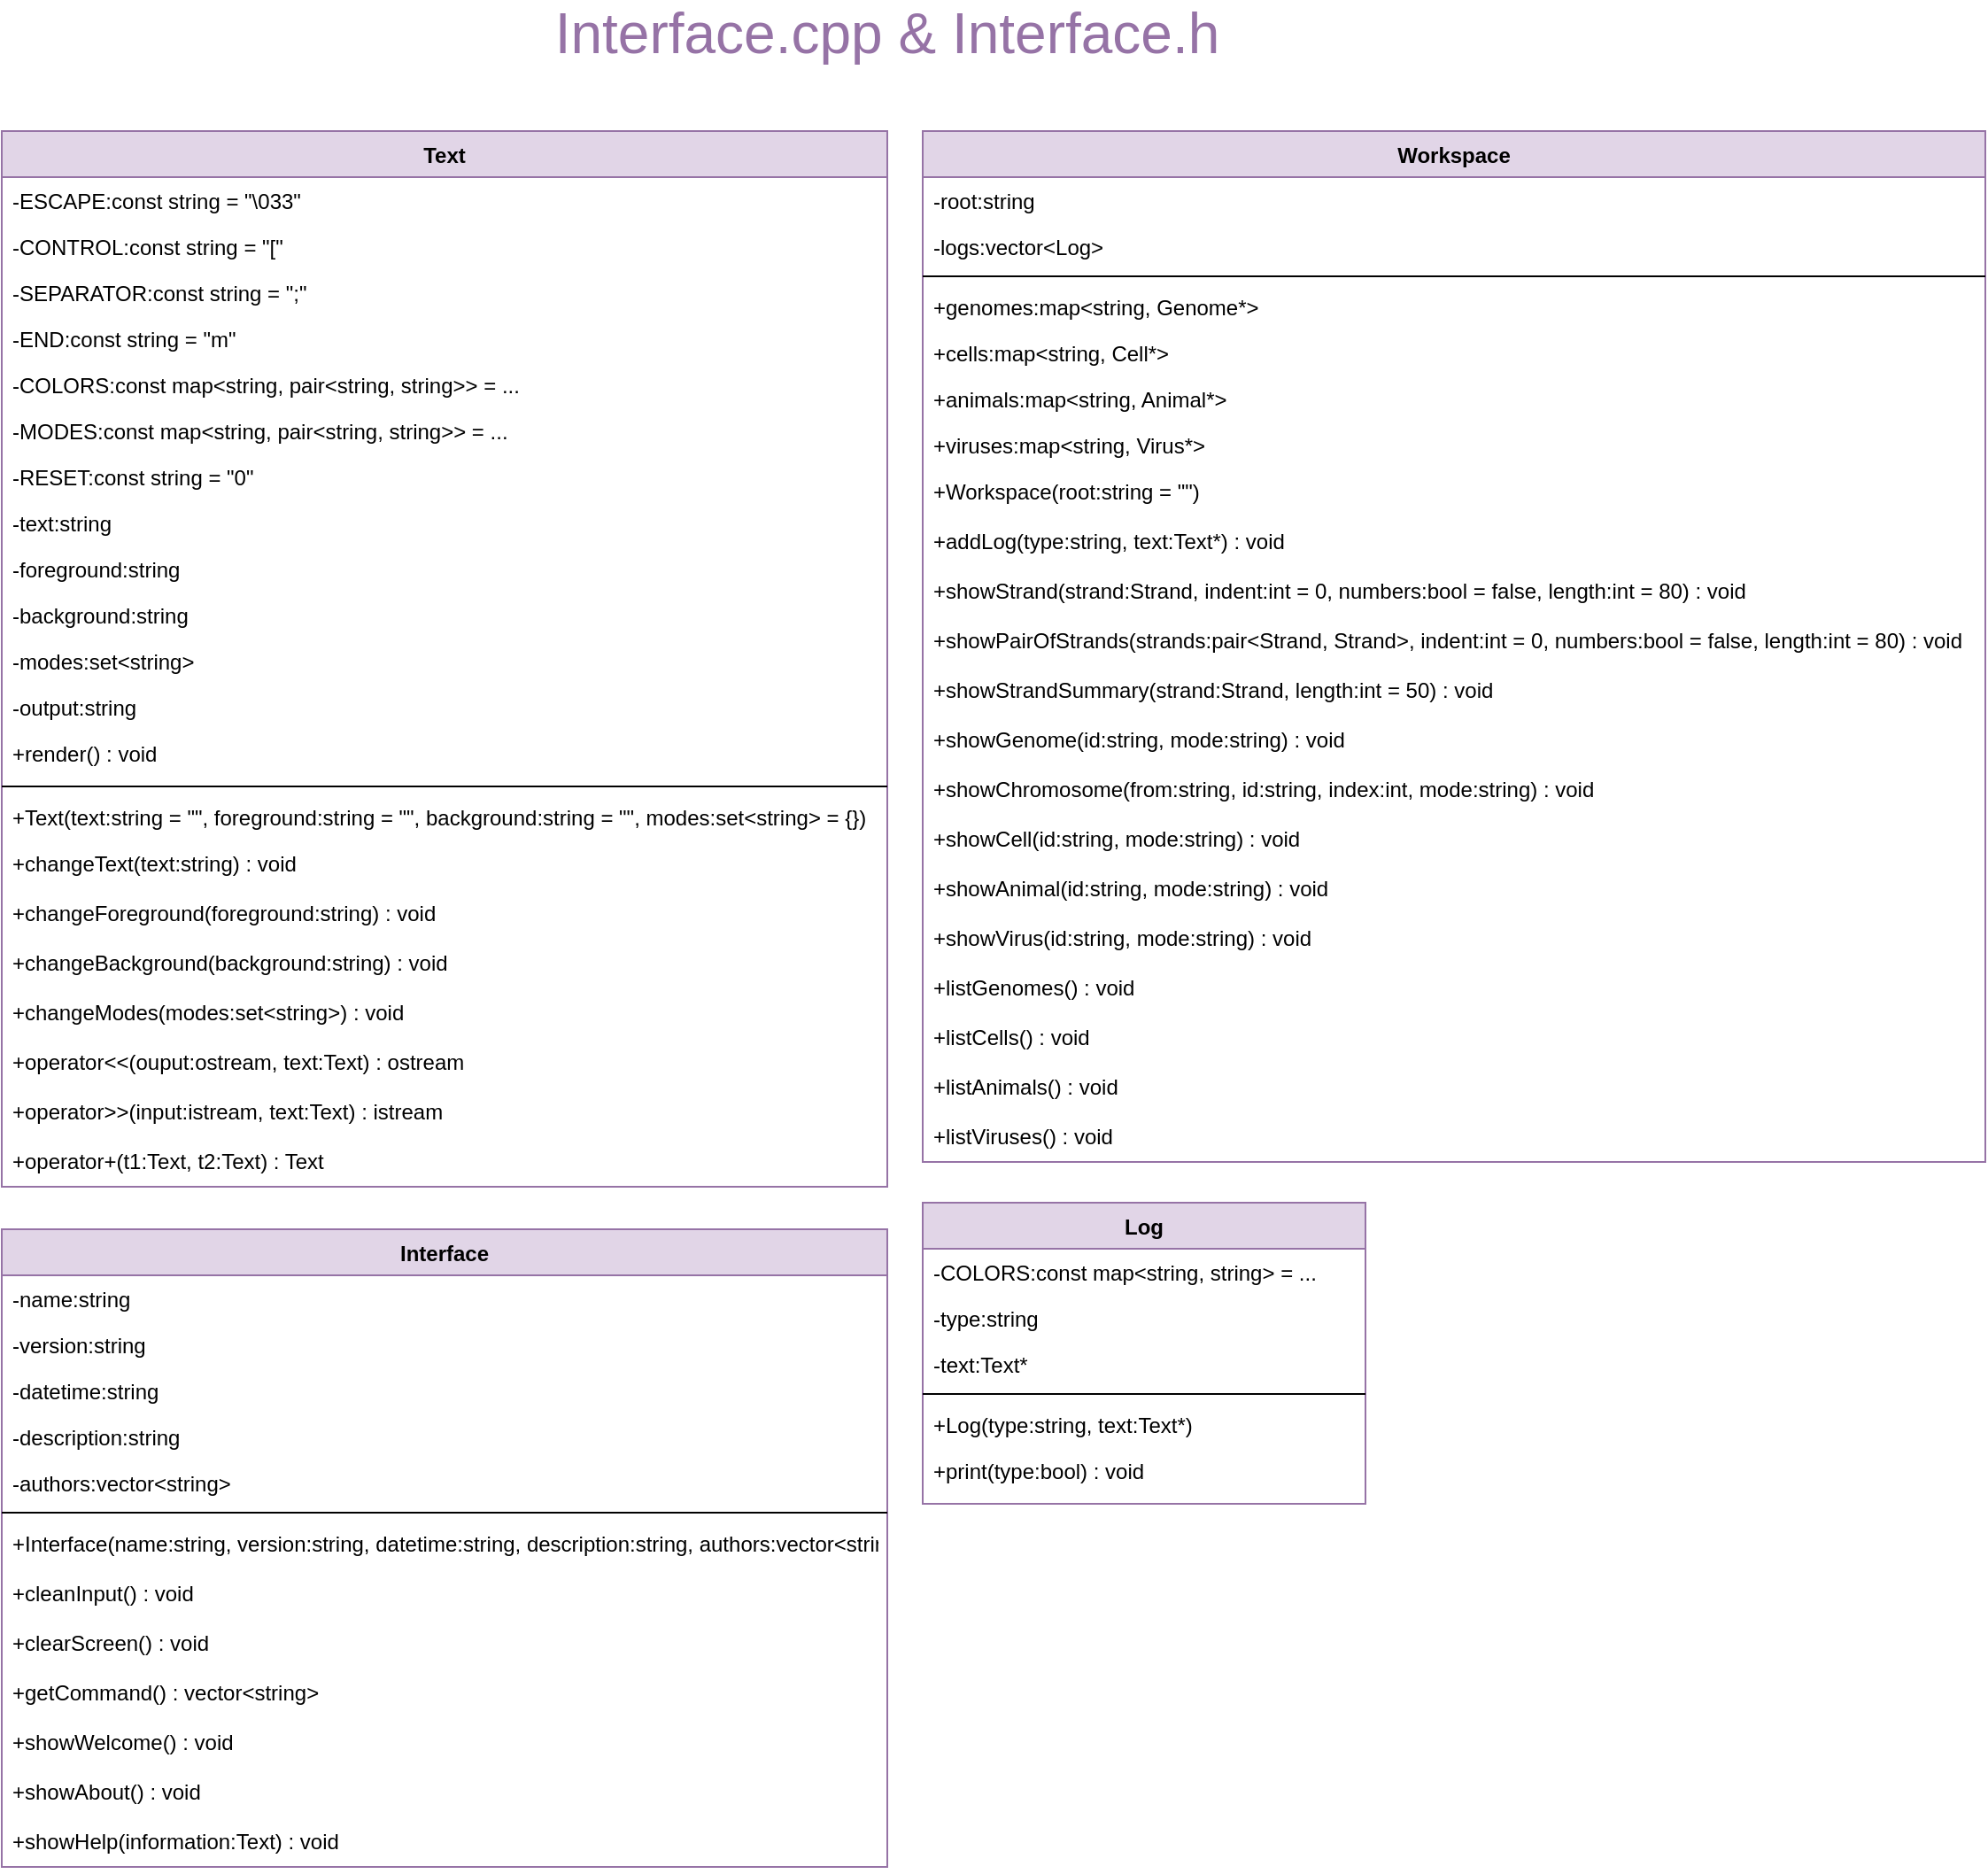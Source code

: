 <mxfile version="20.8.16" type="device"><diagram name="Page-1" id="Bfl2PcAvvotqn7MlZ9hB"><mxGraphModel dx="1448" dy="887" grid="1" gridSize="10" guides="1" tooltips="1" connect="1" arrows="1" fold="1" page="1" pageScale="1" pageWidth="850" pageHeight="1100" math="0" shadow="0"><root><mxCell id="0"/><mxCell id="1" parent="0"/><mxCell id="yZ_PJo_cQ-xDds8gG_ay-1" value="&lt;span style=&quot;font-size: 32px;&quot;&gt;Interface.cpp&lt;/span&gt; &amp;amp; &lt;span style=&quot;font-size: 32px;&quot;&gt;Interface.h&lt;/span&gt;" style="text;html=1;strokeColor=none;fillColor=none;align=center;verticalAlign=middle;whiteSpace=wrap;rounded=0;fontSize=32;fontColor=#9673A6;" parent="1" vertex="1"><mxGeometry x="380" y="90" width="400" height="30" as="geometry"/></mxCell><mxCell id="yZ_PJo_cQ-xDds8gG_ay-2" value="Text" style="swimlane;fontStyle=1;align=center;verticalAlign=top;childLayout=stackLayout;horizontal=1;startSize=26;horizontalStack=0;resizeParent=1;resizeLast=0;collapsible=1;marginBottom=0;rounded=0;shadow=0;strokeWidth=1;fillColor=#e1d5e7;strokeColor=#9673a6;swimlaneFillColor=default;" parent="1" vertex="1"><mxGeometry x="80" y="160" width="500" height="596" as="geometry"><mxRectangle x="550" y="140" width="160" height="26" as="alternateBounds"/></mxGeometry></mxCell><mxCell id="yZ_PJo_cQ-xDds8gG_ay-3" value="-ESCAPE:const string = &quot;\033&quot;" style="text;align=left;verticalAlign=top;spacingLeft=4;spacingRight=4;overflow=hidden;rotatable=0;points=[[0,0.5],[1,0.5]];portConstraint=eastwest;" parent="yZ_PJo_cQ-xDds8gG_ay-2" vertex="1"><mxGeometry y="26" width="500" height="26" as="geometry"/></mxCell><mxCell id="yZ_PJo_cQ-xDds8gG_ay-4" value="-CONTROL:const string = &quot;[&quot;" style="text;align=left;verticalAlign=top;spacingLeft=4;spacingRight=4;overflow=hidden;rotatable=0;points=[[0,0.5],[1,0.5]];portConstraint=eastwest;" parent="yZ_PJo_cQ-xDds8gG_ay-2" vertex="1"><mxGeometry y="52" width="500" height="26" as="geometry"/></mxCell><mxCell id="yZ_PJo_cQ-xDds8gG_ay-5" value="-SEPARATOR:const string = &quot;;&quot;" style="text;align=left;verticalAlign=top;spacingLeft=4;spacingRight=4;overflow=hidden;rotatable=0;points=[[0,0.5],[1,0.5]];portConstraint=eastwest;" parent="yZ_PJo_cQ-xDds8gG_ay-2" vertex="1"><mxGeometry y="78" width="500" height="26" as="geometry"/></mxCell><mxCell id="yZ_PJo_cQ-xDds8gG_ay-6" value="-END:const string = &quot;m&quot;" style="text;align=left;verticalAlign=top;spacingLeft=4;spacingRight=4;overflow=hidden;rotatable=0;points=[[0,0.5],[1,0.5]];portConstraint=eastwest;" parent="yZ_PJo_cQ-xDds8gG_ay-2" vertex="1"><mxGeometry y="104" width="500" height="26" as="geometry"/></mxCell><mxCell id="yZ_PJo_cQ-xDds8gG_ay-7" value="-COLORS:const map&lt;string, pair&lt;string, string&gt;&gt; = ..." style="text;align=left;verticalAlign=top;spacingLeft=4;spacingRight=4;overflow=hidden;rotatable=0;points=[[0,0.5],[1,0.5]];portConstraint=eastwest;" parent="yZ_PJo_cQ-xDds8gG_ay-2" vertex="1"><mxGeometry y="130" width="500" height="26" as="geometry"/></mxCell><mxCell id="yZ_PJo_cQ-xDds8gG_ay-8" value="-MODES:const map&lt;string, pair&lt;string, string&gt;&gt; = ..." style="text;align=left;verticalAlign=top;spacingLeft=4;spacingRight=4;overflow=hidden;rotatable=0;points=[[0,0.5],[1,0.5]];portConstraint=eastwest;" parent="yZ_PJo_cQ-xDds8gG_ay-2" vertex="1"><mxGeometry y="156" width="500" height="26" as="geometry"/></mxCell><mxCell id="yZ_PJo_cQ-xDds8gG_ay-9" value="-RESET:const string = &quot;0&quot;" style="text;align=left;verticalAlign=top;spacingLeft=4;spacingRight=4;overflow=hidden;rotatable=0;points=[[0,0.5],[1,0.5]];portConstraint=eastwest;" parent="yZ_PJo_cQ-xDds8gG_ay-2" vertex="1"><mxGeometry y="182" width="500" height="26" as="geometry"/></mxCell><mxCell id="yZ_PJo_cQ-xDds8gG_ay-10" value="-text:string" style="text;align=left;verticalAlign=top;spacingLeft=4;spacingRight=4;overflow=hidden;rotatable=0;points=[[0,0.5],[1,0.5]];portConstraint=eastwest;" parent="yZ_PJo_cQ-xDds8gG_ay-2" vertex="1"><mxGeometry y="208" width="500" height="26" as="geometry"/></mxCell><mxCell id="yZ_PJo_cQ-xDds8gG_ay-11" value="-foreground:string" style="text;align=left;verticalAlign=top;spacingLeft=4;spacingRight=4;overflow=hidden;rotatable=0;points=[[0,0.5],[1,0.5]];portConstraint=eastwest;" parent="yZ_PJo_cQ-xDds8gG_ay-2" vertex="1"><mxGeometry y="234" width="500" height="26" as="geometry"/></mxCell><mxCell id="yZ_PJo_cQ-xDds8gG_ay-12" value="-background:string" style="text;align=left;verticalAlign=top;spacingLeft=4;spacingRight=4;overflow=hidden;rotatable=0;points=[[0,0.5],[1,0.5]];portConstraint=eastwest;" parent="yZ_PJo_cQ-xDds8gG_ay-2" vertex="1"><mxGeometry y="260" width="500" height="26" as="geometry"/></mxCell><mxCell id="yZ_PJo_cQ-xDds8gG_ay-13" value="-modes:set&lt;string&gt;" style="text;align=left;verticalAlign=top;spacingLeft=4;spacingRight=4;overflow=hidden;rotatable=0;points=[[0,0.5],[1,0.5]];portConstraint=eastwest;" parent="yZ_PJo_cQ-xDds8gG_ay-2" vertex="1"><mxGeometry y="286" width="500" height="26" as="geometry"/></mxCell><mxCell id="yZ_PJo_cQ-xDds8gG_ay-14" value="-output:string" style="text;align=left;verticalAlign=top;spacingLeft=4;spacingRight=4;overflow=hidden;rotatable=0;points=[[0,0.5],[1,0.5]];portConstraint=eastwest;" parent="yZ_PJo_cQ-xDds8gG_ay-2" vertex="1"><mxGeometry y="312" width="500" height="26" as="geometry"/></mxCell><mxCell id="yZ_PJo_cQ-xDds8gG_ay-17" value="+render() : void" style="text;align=left;verticalAlign=top;spacingLeft=4;spacingRight=4;overflow=hidden;rotatable=0;points=[[0,0.5],[1,0.5]];portConstraint=eastwest;" parent="yZ_PJo_cQ-xDds8gG_ay-2" vertex="1"><mxGeometry y="338" width="500" height="28" as="geometry"/></mxCell><mxCell id="yZ_PJo_cQ-xDds8gG_ay-15" value="" style="line;html=1;strokeWidth=1;align=left;verticalAlign=middle;spacingTop=-1;spacingLeft=3;spacingRight=3;rotatable=0;labelPosition=right;points=[];portConstraint=eastwest;" parent="yZ_PJo_cQ-xDds8gG_ay-2" vertex="1"><mxGeometry y="366" width="500" height="8" as="geometry"/></mxCell><mxCell id="yZ_PJo_cQ-xDds8gG_ay-16" value="+Text(text:string = &quot;&quot;, foreground:string = &quot;&quot;, background:string = &quot;&quot;, modes:set&lt;string&gt; = {})" style="text;align=left;verticalAlign=top;spacingLeft=4;spacingRight=4;overflow=hidden;rotatable=0;points=[[0,0.5],[1,0.5]];portConstraint=eastwest;" parent="yZ_PJo_cQ-xDds8gG_ay-2" vertex="1"><mxGeometry y="374" width="500" height="26" as="geometry"/></mxCell><mxCell id="6LVyd901STCdpD1-wKQ_-1" value="+changeText(text:string) : void" style="text;align=left;verticalAlign=top;spacingLeft=4;spacingRight=4;overflow=hidden;rotatable=0;points=[[0,0.5],[1,0.5]];portConstraint=eastwest;" parent="yZ_PJo_cQ-xDds8gG_ay-2" vertex="1"><mxGeometry y="400" width="500" height="28" as="geometry"/></mxCell><mxCell id="6LVyd901STCdpD1-wKQ_-2" value="+changeForeground(foreground:string) : void" style="text;align=left;verticalAlign=top;spacingLeft=4;spacingRight=4;overflow=hidden;rotatable=0;points=[[0,0.5],[1,0.5]];portConstraint=eastwest;" parent="yZ_PJo_cQ-xDds8gG_ay-2" vertex="1"><mxGeometry y="428" width="500" height="28" as="geometry"/></mxCell><mxCell id="6LVyd901STCdpD1-wKQ_-3" value="+changeBackground(background:string) : void" style="text;align=left;verticalAlign=top;spacingLeft=4;spacingRight=4;overflow=hidden;rotatable=0;points=[[0,0.5],[1,0.5]];portConstraint=eastwest;" parent="yZ_PJo_cQ-xDds8gG_ay-2" vertex="1"><mxGeometry y="456" width="500" height="28" as="geometry"/></mxCell><mxCell id="6LVyd901STCdpD1-wKQ_-4" value="+changeModes(modes:set&lt;string&gt;) : void" style="text;align=left;verticalAlign=top;spacingLeft=4;spacingRight=4;overflow=hidden;rotatable=0;points=[[0,0.5],[1,0.5]];portConstraint=eastwest;" parent="yZ_PJo_cQ-xDds8gG_ay-2" vertex="1"><mxGeometry y="484" width="500" height="28" as="geometry"/></mxCell><mxCell id="yZ_PJo_cQ-xDds8gG_ay-18" value="+operator&lt;&lt;(ouput:ostream, text:Text) : ostream" style="text;align=left;verticalAlign=top;spacingLeft=4;spacingRight=4;overflow=hidden;rotatable=0;points=[[0,0.5],[1,0.5]];portConstraint=eastwest;" parent="yZ_PJo_cQ-xDds8gG_ay-2" vertex="1"><mxGeometry y="512" width="500" height="28" as="geometry"/></mxCell><mxCell id="yZ_PJo_cQ-xDds8gG_ay-19" value="+operator&gt;&gt;(input:istream, text:Text) : istream" style="text;align=left;verticalAlign=top;spacingLeft=4;spacingRight=4;overflow=hidden;rotatable=0;points=[[0,0.5],[1,0.5]];portConstraint=eastwest;" parent="yZ_PJo_cQ-xDds8gG_ay-2" vertex="1"><mxGeometry y="540" width="500" height="28" as="geometry"/></mxCell><mxCell id="yZ_PJo_cQ-xDds8gG_ay-20" value="+operator+(t1:Text, t2:Text) : Text" style="text;align=left;verticalAlign=top;spacingLeft=4;spacingRight=4;overflow=hidden;rotatable=0;points=[[0,0.5],[1,0.5]];portConstraint=eastwest;" parent="yZ_PJo_cQ-xDds8gG_ay-2" vertex="1"><mxGeometry y="568" width="500" height="28" as="geometry"/></mxCell><mxCell id="yZ_PJo_cQ-xDds8gG_ay-21" value="Log" style="swimlane;fontStyle=1;align=center;verticalAlign=top;childLayout=stackLayout;horizontal=1;startSize=26;horizontalStack=0;resizeParent=1;resizeLast=0;collapsible=1;marginBottom=0;rounded=0;shadow=0;strokeWidth=1;fillColor=#e1d5e7;strokeColor=#9673a6;swimlaneFillColor=default;" parent="1" vertex="1"><mxGeometry x="600" y="765" width="250" height="170" as="geometry"><mxRectangle x="550" y="140" width="160" height="26" as="alternateBounds"/></mxGeometry></mxCell><mxCell id="yZ_PJo_cQ-xDds8gG_ay-22" value="-COLORS:const map&lt;string, string&gt; = ..." style="text;align=left;verticalAlign=top;spacingLeft=4;spacingRight=4;overflow=hidden;rotatable=0;points=[[0,0.5],[1,0.5]];portConstraint=eastwest;" parent="yZ_PJo_cQ-xDds8gG_ay-21" vertex="1"><mxGeometry y="26" width="250" height="26" as="geometry"/></mxCell><mxCell id="yZ_PJo_cQ-xDds8gG_ay-23" value="-type:string" style="text;align=left;verticalAlign=top;spacingLeft=4;spacingRight=4;overflow=hidden;rotatable=0;points=[[0,0.5],[1,0.5]];portConstraint=eastwest;" parent="yZ_PJo_cQ-xDds8gG_ay-21" vertex="1"><mxGeometry y="52" width="250" height="26" as="geometry"/></mxCell><mxCell id="yZ_PJo_cQ-xDds8gG_ay-24" value="-text:Text*" style="text;align=left;verticalAlign=top;spacingLeft=4;spacingRight=4;overflow=hidden;rotatable=0;points=[[0,0.5],[1,0.5]];portConstraint=eastwest;" parent="yZ_PJo_cQ-xDds8gG_ay-21" vertex="1"><mxGeometry y="78" width="250" height="26" as="geometry"/></mxCell><mxCell id="yZ_PJo_cQ-xDds8gG_ay-25" value="" style="line;html=1;strokeWidth=1;align=left;verticalAlign=middle;spacingTop=-1;spacingLeft=3;spacingRight=3;rotatable=0;labelPosition=right;points=[];portConstraint=eastwest;" parent="yZ_PJo_cQ-xDds8gG_ay-21" vertex="1"><mxGeometry y="104" width="250" height="8" as="geometry"/></mxCell><mxCell id="yZ_PJo_cQ-xDds8gG_ay-26" value="+Log(type:string, text:Text*)" style="text;align=left;verticalAlign=top;spacingLeft=4;spacingRight=4;overflow=hidden;rotatable=0;points=[[0,0.5],[1,0.5]];portConstraint=eastwest;" parent="yZ_PJo_cQ-xDds8gG_ay-21" vertex="1"><mxGeometry y="112" width="250" height="26" as="geometry"/></mxCell><mxCell id="yZ_PJo_cQ-xDds8gG_ay-27" value="+print(type:bool) : void" style="text;align=left;verticalAlign=top;spacingLeft=4;spacingRight=4;overflow=hidden;rotatable=0;points=[[0,0.5],[1,0.5]];portConstraint=eastwest;" parent="yZ_PJo_cQ-xDds8gG_ay-21" vertex="1"><mxGeometry y="138" width="250" height="28" as="geometry"/></mxCell><mxCell id="yZ_PJo_cQ-xDds8gG_ay-28" value="Workspace" style="swimlane;fontStyle=1;align=center;verticalAlign=top;childLayout=stackLayout;horizontal=1;startSize=26;horizontalStack=0;resizeParent=1;resizeLast=0;collapsible=1;marginBottom=0;rounded=0;shadow=0;strokeWidth=1;fillColor=#e1d5e7;strokeColor=#9673a6;swimlaneFillColor=default;" parent="1" vertex="1"><mxGeometry x="600" y="160" width="600" height="582" as="geometry"><mxRectangle x="550" y="140" width="160" height="26" as="alternateBounds"/></mxGeometry></mxCell><mxCell id="yZ_PJo_cQ-xDds8gG_ay-29" value="-root:string" style="text;align=left;verticalAlign=top;spacingLeft=4;spacingRight=4;overflow=hidden;rotatable=0;points=[[0,0.5],[1,0.5]];portConstraint=eastwest;" parent="yZ_PJo_cQ-xDds8gG_ay-28" vertex="1"><mxGeometry y="26" width="600" height="26" as="geometry"/></mxCell><mxCell id="yZ_PJo_cQ-xDds8gG_ay-30" value="-logs:vector&lt;Log&gt;" style="text;align=left;verticalAlign=top;spacingLeft=4;spacingRight=4;overflow=hidden;rotatable=0;points=[[0,0.5],[1,0.5]];portConstraint=eastwest;" parent="yZ_PJo_cQ-xDds8gG_ay-28" vertex="1"><mxGeometry y="52" width="600" height="26" as="geometry"/></mxCell><mxCell id="yZ_PJo_cQ-xDds8gG_ay-31" value="" style="line;html=1;strokeWidth=1;align=left;verticalAlign=middle;spacingTop=-1;spacingLeft=3;spacingRight=3;rotatable=0;labelPosition=right;points=[];portConstraint=eastwest;" parent="yZ_PJo_cQ-xDds8gG_ay-28" vertex="1"><mxGeometry y="78" width="600" height="8" as="geometry"/></mxCell><mxCell id="yZ_PJo_cQ-xDds8gG_ay-32" value="+genomes:map&lt;string, Genome*&gt;" style="text;align=left;verticalAlign=top;spacingLeft=4;spacingRight=4;overflow=hidden;rotatable=0;points=[[0,0.5],[1,0.5]];portConstraint=eastwest;" parent="yZ_PJo_cQ-xDds8gG_ay-28" vertex="1"><mxGeometry y="86" width="600" height="26" as="geometry"/></mxCell><mxCell id="yZ_PJo_cQ-xDds8gG_ay-33" value="+cells:map&lt;string, Cell*&gt;" style="text;align=left;verticalAlign=top;spacingLeft=4;spacingRight=4;overflow=hidden;rotatable=0;points=[[0,0.5],[1,0.5]];portConstraint=eastwest;" parent="yZ_PJo_cQ-xDds8gG_ay-28" vertex="1"><mxGeometry y="112" width="600" height="26" as="geometry"/></mxCell><mxCell id="yZ_PJo_cQ-xDds8gG_ay-34" value="+animals:map&lt;string, Animal*&gt;" style="text;align=left;verticalAlign=top;spacingLeft=4;spacingRight=4;overflow=hidden;rotatable=0;points=[[0,0.5],[1,0.5]];portConstraint=eastwest;" parent="yZ_PJo_cQ-xDds8gG_ay-28" vertex="1"><mxGeometry y="138" width="600" height="26" as="geometry"/></mxCell><mxCell id="yZ_PJo_cQ-xDds8gG_ay-35" value="+viruses:map&lt;string, Virus*&gt;" style="text;align=left;verticalAlign=top;spacingLeft=4;spacingRight=4;overflow=hidden;rotatable=0;points=[[0,0.5],[1,0.5]];portConstraint=eastwest;" parent="yZ_PJo_cQ-xDds8gG_ay-28" vertex="1"><mxGeometry y="164" width="600" height="26" as="geometry"/></mxCell><mxCell id="yZ_PJo_cQ-xDds8gG_ay-36" value="+Workspace(root:string = &quot;&quot;)" style="text;align=left;verticalAlign=top;spacingLeft=4;spacingRight=4;overflow=hidden;rotatable=0;points=[[0,0.5],[1,0.5]];portConstraint=eastwest;" parent="yZ_PJo_cQ-xDds8gG_ay-28" vertex="1"><mxGeometry y="190" width="600" height="28" as="geometry"/></mxCell><mxCell id="yZ_PJo_cQ-xDds8gG_ay-37" value="+addLog(type:string, text:Text*) : void" style="text;align=left;verticalAlign=top;spacingLeft=4;spacingRight=4;overflow=hidden;rotatable=0;points=[[0,0.5],[1,0.5]];portConstraint=eastwest;" parent="yZ_PJo_cQ-xDds8gG_ay-28" vertex="1"><mxGeometry y="218" width="600" height="28" as="geometry"/></mxCell><mxCell id="yZ_PJo_cQ-xDds8gG_ay-38" value="+showStrand(strand:Strand, indent:int = 0, numbers:bool = false, length:int = 80) : void" style="text;align=left;verticalAlign=top;spacingLeft=4;spacingRight=4;overflow=hidden;rotatable=0;points=[[0,0.5],[1,0.5]];portConstraint=eastwest;" parent="yZ_PJo_cQ-xDds8gG_ay-28" vertex="1"><mxGeometry y="246" width="600" height="28" as="geometry"/></mxCell><mxCell id="yZ_PJo_cQ-xDds8gG_ay-39" value="+showPairOfStrands(strands:pair&lt;Strand, Strand&gt;, indent:int = 0, numbers:bool = false, length:int = 80) : void" style="text;align=left;verticalAlign=top;spacingLeft=4;spacingRight=4;overflow=hidden;rotatable=0;points=[[0,0.5],[1,0.5]];portConstraint=eastwest;" parent="yZ_PJo_cQ-xDds8gG_ay-28" vertex="1"><mxGeometry y="274" width="600" height="28" as="geometry"/></mxCell><mxCell id="5hirpFsQvOiJUyO4r-Rm-3" value="+showStrandSummary(strand:Strand, length:int = 50) : void" style="text;align=left;verticalAlign=top;spacingLeft=4;spacingRight=4;overflow=hidden;rotatable=0;points=[[0,0.5],[1,0.5]];portConstraint=eastwest;" vertex="1" parent="yZ_PJo_cQ-xDds8gG_ay-28"><mxGeometry y="302" width="600" height="28" as="geometry"/></mxCell><mxCell id="yZ_PJo_cQ-xDds8gG_ay-40" value="+showGenome(id:string, mode:string) : void" style="text;align=left;verticalAlign=top;spacingLeft=4;spacingRight=4;overflow=hidden;rotatable=0;points=[[0,0.5],[1,0.5]];portConstraint=eastwest;" parent="yZ_PJo_cQ-xDds8gG_ay-28" vertex="1"><mxGeometry y="330" width="600" height="28" as="geometry"/></mxCell><mxCell id="t2k92syDrbPqoFB3sogC-1" value="+showChromosome(from:string, id:string, index:int, mode:string) : void" style="text;align=left;verticalAlign=top;spacingLeft=4;spacingRight=4;overflow=hidden;rotatable=0;points=[[0,0.5],[1,0.5]];portConstraint=eastwest;" parent="yZ_PJo_cQ-xDds8gG_ay-28" vertex="1"><mxGeometry y="358" width="600" height="28" as="geometry"/></mxCell><mxCell id="yZ_PJo_cQ-xDds8gG_ay-41" value="+showCell(id:string, mode:string) : void" style="text;align=left;verticalAlign=top;spacingLeft=4;spacingRight=4;overflow=hidden;rotatable=0;points=[[0,0.5],[1,0.5]];portConstraint=eastwest;" parent="yZ_PJo_cQ-xDds8gG_ay-28" vertex="1"><mxGeometry y="386" width="600" height="28" as="geometry"/></mxCell><mxCell id="yZ_PJo_cQ-xDds8gG_ay-42" value="+showAnimal(id:string, mode:string) : void" style="text;align=left;verticalAlign=top;spacingLeft=4;spacingRight=4;overflow=hidden;rotatable=0;points=[[0,0.5],[1,0.5]];portConstraint=eastwest;" parent="yZ_PJo_cQ-xDds8gG_ay-28" vertex="1"><mxGeometry y="414" width="600" height="28" as="geometry"/></mxCell><mxCell id="yZ_PJo_cQ-xDds8gG_ay-43" value="+showVirus(id:string, mode:string) : void" style="text;align=left;verticalAlign=top;spacingLeft=4;spacingRight=4;overflow=hidden;rotatable=0;points=[[0,0.5],[1,0.5]];portConstraint=eastwest;" parent="yZ_PJo_cQ-xDds8gG_ay-28" vertex="1"><mxGeometry y="442" width="600" height="28" as="geometry"/></mxCell><mxCell id="yZ_PJo_cQ-xDds8gG_ay-44" value="+listGenomes() : void" style="text;align=left;verticalAlign=top;spacingLeft=4;spacingRight=4;overflow=hidden;rotatable=0;points=[[0,0.5],[1,0.5]];portConstraint=eastwest;" parent="yZ_PJo_cQ-xDds8gG_ay-28" vertex="1"><mxGeometry y="470" width="600" height="28" as="geometry"/></mxCell><mxCell id="yZ_PJo_cQ-xDds8gG_ay-45" value="+listCells() : void" style="text;align=left;verticalAlign=top;spacingLeft=4;spacingRight=4;overflow=hidden;rotatable=0;points=[[0,0.5],[1,0.5]];portConstraint=eastwest;" parent="yZ_PJo_cQ-xDds8gG_ay-28" vertex="1"><mxGeometry y="498" width="600" height="28" as="geometry"/></mxCell><mxCell id="yZ_PJo_cQ-xDds8gG_ay-46" value="+listAnimals() : void" style="text;align=left;verticalAlign=top;spacingLeft=4;spacingRight=4;overflow=hidden;rotatable=0;points=[[0,0.5],[1,0.5]];portConstraint=eastwest;" parent="yZ_PJo_cQ-xDds8gG_ay-28" vertex="1"><mxGeometry y="526" width="600" height="28" as="geometry"/></mxCell><mxCell id="yZ_PJo_cQ-xDds8gG_ay-47" value="+listViruses() : void" style="text;align=left;verticalAlign=top;spacingLeft=4;spacingRight=4;overflow=hidden;rotatable=0;points=[[0,0.5],[1,0.5]];portConstraint=eastwest;" parent="yZ_PJo_cQ-xDds8gG_ay-28" vertex="1"><mxGeometry y="554" width="600" height="28" as="geometry"/></mxCell><mxCell id="yZ_PJo_cQ-xDds8gG_ay-48" value="Interface" style="swimlane;fontStyle=1;align=center;verticalAlign=top;childLayout=stackLayout;horizontal=1;startSize=26;horizontalStack=0;resizeParent=1;resizeLast=0;collapsible=1;marginBottom=0;rounded=0;shadow=0;strokeWidth=1;fillColor=#e1d5e7;strokeColor=#9673a6;swimlaneFillColor=default;" parent="1" vertex="1"><mxGeometry x="80" y="780" width="500" height="360" as="geometry"><mxRectangle x="550" y="140" width="160" height="26" as="alternateBounds"/></mxGeometry></mxCell><mxCell id="yZ_PJo_cQ-xDds8gG_ay-49" value="-name:string" style="text;align=left;verticalAlign=top;spacingLeft=4;spacingRight=4;overflow=hidden;rotatable=0;points=[[0,0.5],[1,0.5]];portConstraint=eastwest;" parent="yZ_PJo_cQ-xDds8gG_ay-48" vertex="1"><mxGeometry y="26" width="500" height="26" as="geometry"/></mxCell><mxCell id="yZ_PJo_cQ-xDds8gG_ay-50" value="-version:string  " style="text;align=left;verticalAlign=top;spacingLeft=4;spacingRight=4;overflow=hidden;rotatable=0;points=[[0,0.5],[1,0.5]];portConstraint=eastwest;" parent="yZ_PJo_cQ-xDds8gG_ay-48" vertex="1"><mxGeometry y="52" width="500" height="26" as="geometry"/></mxCell><mxCell id="yZ_PJo_cQ-xDds8gG_ay-51" value="-datetime:string  " style="text;align=left;verticalAlign=top;spacingLeft=4;spacingRight=4;overflow=hidden;rotatable=0;points=[[0,0.5],[1,0.5]];portConstraint=eastwest;" parent="yZ_PJo_cQ-xDds8gG_ay-48" vertex="1"><mxGeometry y="78" width="500" height="26" as="geometry"/></mxCell><mxCell id="yZ_PJo_cQ-xDds8gG_ay-52" value="-description:string  " style="text;align=left;verticalAlign=top;spacingLeft=4;spacingRight=4;overflow=hidden;rotatable=0;points=[[0,0.5],[1,0.5]];portConstraint=eastwest;" parent="yZ_PJo_cQ-xDds8gG_ay-48" vertex="1"><mxGeometry y="104" width="500" height="26" as="geometry"/></mxCell><mxCell id="yZ_PJo_cQ-xDds8gG_ay-53" value="-authors:vector&lt;string&gt;  " style="text;align=left;verticalAlign=top;spacingLeft=4;spacingRight=4;overflow=hidden;rotatable=0;points=[[0,0.5],[1,0.5]];portConstraint=eastwest;" parent="yZ_PJo_cQ-xDds8gG_ay-48" vertex="1"><mxGeometry y="130" width="500" height="26" as="geometry"/></mxCell><mxCell id="yZ_PJo_cQ-xDds8gG_ay-54" value="" style="line;html=1;strokeWidth=1;align=left;verticalAlign=middle;spacingTop=-1;spacingLeft=3;spacingRight=3;rotatable=0;labelPosition=right;points=[];portConstraint=eastwest;" parent="yZ_PJo_cQ-xDds8gG_ay-48" vertex="1"><mxGeometry y="156" width="500" height="8" as="geometry"/></mxCell><mxCell id="yZ_PJo_cQ-xDds8gG_ay-55" value="+Interface(name:string, version:string, datetime:string, description:string, authors:vector&lt;string&gt;)" style="text;align=left;verticalAlign=top;spacingLeft=4;spacingRight=4;overflow=hidden;rotatable=0;points=[[0,0.5],[1,0.5]];portConstraint=eastwest;" parent="yZ_PJo_cQ-xDds8gG_ay-48" vertex="1"><mxGeometry y="164" width="500" height="28" as="geometry"/></mxCell><mxCell id="yZ_PJo_cQ-xDds8gG_ay-56" value="+cleanInput() : void" style="text;align=left;verticalAlign=top;spacingLeft=4;spacingRight=4;overflow=hidden;rotatable=0;points=[[0,0.5],[1,0.5]];portConstraint=eastwest;" parent="yZ_PJo_cQ-xDds8gG_ay-48" vertex="1"><mxGeometry y="192" width="500" height="28" as="geometry"/></mxCell><mxCell id="yZ_PJo_cQ-xDds8gG_ay-57" value="+clearScreen() : void" style="text;align=left;verticalAlign=top;spacingLeft=4;spacingRight=4;overflow=hidden;rotatable=0;points=[[0,0.5],[1,0.5]];portConstraint=eastwest;" parent="yZ_PJo_cQ-xDds8gG_ay-48" vertex="1"><mxGeometry y="220" width="500" height="28" as="geometry"/></mxCell><mxCell id="yZ_PJo_cQ-xDds8gG_ay-63" value="+getCommand() : vector&lt;string&gt;" style="text;align=left;verticalAlign=top;spacingLeft=4;spacingRight=4;overflow=hidden;rotatable=0;points=[[0,0.5],[1,0.5]];portConstraint=eastwest;" parent="yZ_PJo_cQ-xDds8gG_ay-48" vertex="1"><mxGeometry y="248" width="500" height="28" as="geometry"/></mxCell><mxCell id="yZ_PJo_cQ-xDds8gG_ay-64" value="+showWelcome() : void" style="text;align=left;verticalAlign=top;spacingLeft=4;spacingRight=4;overflow=hidden;rotatable=0;points=[[0,0.5],[1,0.5]];portConstraint=eastwest;" parent="yZ_PJo_cQ-xDds8gG_ay-48" vertex="1"><mxGeometry y="276" width="500" height="28" as="geometry"/></mxCell><mxCell id="yZ_PJo_cQ-xDds8gG_ay-65" value="+showAbout() : void" style="text;align=left;verticalAlign=top;spacingLeft=4;spacingRight=4;overflow=hidden;rotatable=0;points=[[0,0.5],[1,0.5]];portConstraint=eastwest;" parent="yZ_PJo_cQ-xDds8gG_ay-48" vertex="1"><mxGeometry y="304" width="500" height="28" as="geometry"/></mxCell><mxCell id="yZ_PJo_cQ-xDds8gG_ay-66" value="+showHelp(information:Text) : void" style="text;align=left;verticalAlign=top;spacingLeft=4;spacingRight=4;overflow=hidden;rotatable=0;points=[[0,0.5],[1,0.5]];portConstraint=eastwest;" parent="yZ_PJo_cQ-xDds8gG_ay-48" vertex="1"><mxGeometry y="332" width="500" height="28" as="geometry"/></mxCell></root></mxGraphModel></diagram></mxfile>